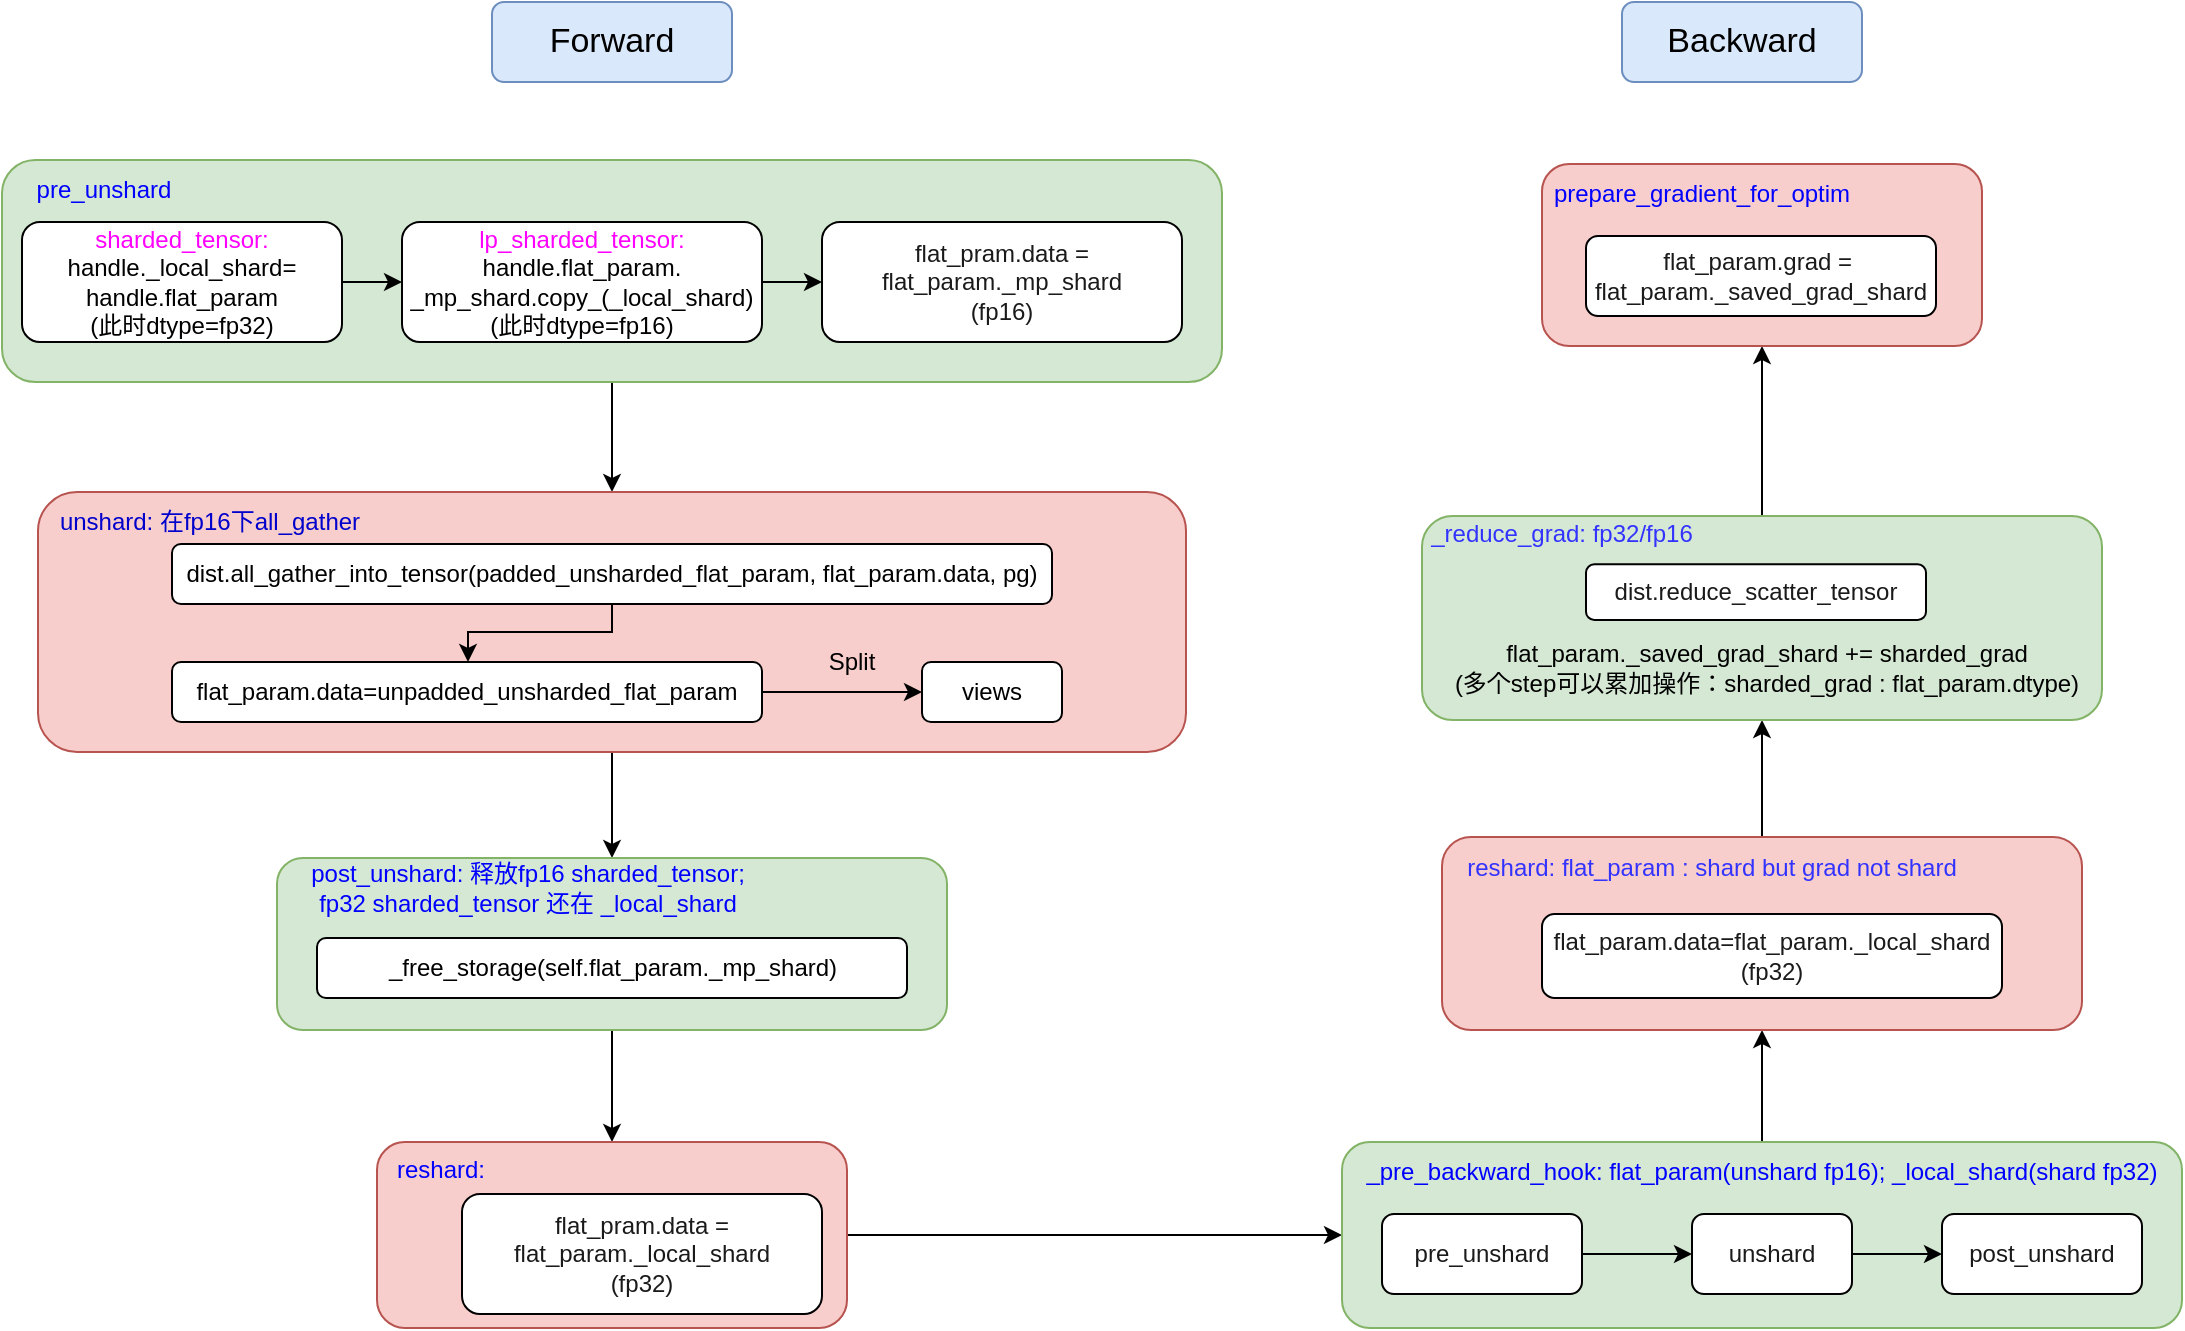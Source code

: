 <mxfile version="24.7.17">
  <diagram id="C5RBs43oDa-KdzZeNtuy" name="Page-1">
    <mxGraphModel dx="1434" dy="836" grid="1" gridSize="10" guides="1" tooltips="1" connect="1" arrows="1" fold="1" page="1" pageScale="1" pageWidth="1169" pageHeight="827" math="0" shadow="0">
      <root>
        <mxCell id="WIyWlLk6GJQsqaUBKTNV-0" />
        <mxCell id="WIyWlLk6GJQsqaUBKTNV-1" parent="WIyWlLk6GJQsqaUBKTNV-0" />
        <mxCell id="WIyWlLk6GJQsqaUBKTNV-3" value="&lt;font style=&quot;font-size: 17px;&quot;&gt;Forward&lt;/font&gt;" style="rounded=1;whiteSpace=wrap;html=1;fontSize=12;glass=0;strokeWidth=1;shadow=0;fillColor=#dae8fc;strokeColor=#6c8ebf;" parent="WIyWlLk6GJQsqaUBKTNV-1" vertex="1">
          <mxGeometry x="295" y="80" width="120" height="40" as="geometry" />
        </mxCell>
        <mxCell id="YMXGo382ZEX8tGyxw3O1-1" value="&lt;font style=&quot;font-size: 17px;&quot;&gt;Backward&lt;/font&gt;" style="rounded=1;whiteSpace=wrap;html=1;fontSize=12;glass=0;strokeWidth=1;shadow=0;fillColor=#dae8fc;strokeColor=#6c8ebf;" vertex="1" parent="WIyWlLk6GJQsqaUBKTNV-1">
          <mxGeometry x="860" y="80" width="120" height="40" as="geometry" />
        </mxCell>
        <mxCell id="YMXGo382ZEX8tGyxw3O1-11" value="" style="edgeStyle=orthogonalEdgeStyle;rounded=0;orthogonalLoop=1;jettySize=auto;html=1;" edge="1" parent="WIyWlLk6GJQsqaUBKTNV-1" source="YMXGo382ZEX8tGyxw3O1-2" target="YMXGo382ZEX8tGyxw3O1-10">
          <mxGeometry relative="1" as="geometry" />
        </mxCell>
        <mxCell id="YMXGo382ZEX8tGyxw3O1-2" value="" style="rounded=1;whiteSpace=wrap;html=1;shadow=0;glass=0;fillColor=#d5e8d4;strokeColor=#82b366;" vertex="1" parent="WIyWlLk6GJQsqaUBKTNV-1">
          <mxGeometry x="50" y="159" width="610" height="111" as="geometry" />
        </mxCell>
        <mxCell id="YMXGo382ZEX8tGyxw3O1-4" value="&lt;font color=&quot;#0000ff&quot;&gt;pre_unshard&lt;/font&gt;" style="text;html=1;align=center;verticalAlign=middle;whiteSpace=wrap;rounded=0;" vertex="1" parent="WIyWlLk6GJQsqaUBKTNV-1">
          <mxGeometry x="56" y="159" width="90" height="30" as="geometry" />
        </mxCell>
        <mxCell id="YMXGo382ZEX8tGyxw3O1-7" value="" style="edgeStyle=orthogonalEdgeStyle;rounded=0;orthogonalLoop=1;jettySize=auto;html=1;" edge="1" parent="WIyWlLk6GJQsqaUBKTNV-1" source="YMXGo382ZEX8tGyxw3O1-5" target="YMXGo382ZEX8tGyxw3O1-6">
          <mxGeometry relative="1" as="geometry" />
        </mxCell>
        <mxCell id="YMXGo382ZEX8tGyxw3O1-5" value="&lt;font color=&quot;#ff00ff&quot;&gt;sharded_tensor:&lt;/font&gt;&lt;div&gt;handle._local_shard=&lt;/div&gt;&lt;div&gt;handle.flat_param&lt;/div&gt;&lt;div&gt;(此时dtype=fp32)&lt;/div&gt;" style="rounded=1;whiteSpace=wrap;html=1;" vertex="1" parent="WIyWlLk6GJQsqaUBKTNV-1">
          <mxGeometry x="60" y="190" width="160" height="60" as="geometry" />
        </mxCell>
        <mxCell id="YMXGo382ZEX8tGyxw3O1-9" value="" style="edgeStyle=orthogonalEdgeStyle;rounded=0;orthogonalLoop=1;jettySize=auto;html=1;" edge="1" parent="WIyWlLk6GJQsqaUBKTNV-1" source="YMXGo382ZEX8tGyxw3O1-6" target="YMXGo382ZEX8tGyxw3O1-8">
          <mxGeometry relative="1" as="geometry" />
        </mxCell>
        <mxCell id="YMXGo382ZEX8tGyxw3O1-6" value="&lt;font color=&quot;#ff00ff&quot;&gt;lp_sharded_tensor:&lt;/font&gt;&lt;div&gt;handle.flat_param.&lt;/div&gt;&lt;div&gt;_mp_shard&lt;span style=&quot;background-color: initial;&quot;&gt;.copy_(_local_shard)&lt;/span&gt;&lt;/div&gt;&lt;div&gt;(此时dtype=fp16)&lt;/div&gt;" style="rounded=1;whiteSpace=wrap;html=1;" vertex="1" parent="WIyWlLk6GJQsqaUBKTNV-1">
          <mxGeometry x="250" y="190" width="180" height="60" as="geometry" />
        </mxCell>
        <mxCell id="YMXGo382ZEX8tGyxw3O1-8" value="&lt;font color=&quot;#1a1a1a&quot;&gt;flat_pram.data = flat_param._mp_shard&lt;/font&gt;&lt;div&gt;&lt;font color=&quot;#1a1a1a&quot;&gt;(fp16)&lt;/font&gt;&lt;/div&gt;" style="rounded=1;whiteSpace=wrap;html=1;" vertex="1" parent="WIyWlLk6GJQsqaUBKTNV-1">
          <mxGeometry x="460" y="190" width="180" height="60" as="geometry" />
        </mxCell>
        <mxCell id="YMXGo382ZEX8tGyxw3O1-20" value="" style="edgeStyle=orthogonalEdgeStyle;rounded=0;orthogonalLoop=1;jettySize=auto;html=1;" edge="1" parent="WIyWlLk6GJQsqaUBKTNV-1" source="YMXGo382ZEX8tGyxw3O1-10" target="YMXGo382ZEX8tGyxw3O1-19">
          <mxGeometry relative="1" as="geometry" />
        </mxCell>
        <mxCell id="YMXGo382ZEX8tGyxw3O1-10" value="" style="whiteSpace=wrap;html=1;fillColor=#f8cecc;rounded=1;shadow=0;glass=0;strokeColor=#b85450;" vertex="1" parent="WIyWlLk6GJQsqaUBKTNV-1">
          <mxGeometry x="68" y="325" width="574" height="130" as="geometry" />
        </mxCell>
        <mxCell id="YMXGo382ZEX8tGyxw3O1-12" value="&lt;font color=&quot;#0000cc&quot;&gt;unshard: 在fp16下all_gather&lt;/font&gt;" style="text;html=1;align=center;verticalAlign=middle;whiteSpace=wrap;rounded=0;" vertex="1" parent="WIyWlLk6GJQsqaUBKTNV-1">
          <mxGeometry x="68" y="325" width="172" height="30" as="geometry" />
        </mxCell>
        <mxCell id="YMXGo382ZEX8tGyxw3O1-16" style="edgeStyle=orthogonalEdgeStyle;rounded=0;orthogonalLoop=1;jettySize=auto;html=1;" edge="1" parent="WIyWlLk6GJQsqaUBKTNV-1" source="YMXGo382ZEX8tGyxw3O1-13" target="YMXGo382ZEX8tGyxw3O1-14">
          <mxGeometry relative="1" as="geometry">
            <Array as="points">
              <mxPoint x="355" y="395" />
              <mxPoint x="283" y="395" />
            </Array>
          </mxGeometry>
        </mxCell>
        <mxCell id="YMXGo382ZEX8tGyxw3O1-13" value="dist.all_gather_into_tensor(padded_unsharded_flat_param, flat_param.data, pg)" style="rounded=1;whiteSpace=wrap;html=1;" vertex="1" parent="WIyWlLk6GJQsqaUBKTNV-1">
          <mxGeometry x="135" y="351" width="440" height="30" as="geometry" />
        </mxCell>
        <mxCell id="YMXGo382ZEX8tGyxw3O1-18" value="" style="edgeStyle=orthogonalEdgeStyle;rounded=0;orthogonalLoop=1;jettySize=auto;html=1;" edge="1" parent="WIyWlLk6GJQsqaUBKTNV-1" source="YMXGo382ZEX8tGyxw3O1-14" target="YMXGo382ZEX8tGyxw3O1-17">
          <mxGeometry relative="1" as="geometry" />
        </mxCell>
        <mxCell id="YMXGo382ZEX8tGyxw3O1-14" value="flat_param.data=unpadded_unsharded_flat_param" style="rounded=1;whiteSpace=wrap;html=1;" vertex="1" parent="WIyWlLk6GJQsqaUBKTNV-1">
          <mxGeometry x="135" y="410" width="295" height="30" as="geometry" />
        </mxCell>
        <mxCell id="YMXGo382ZEX8tGyxw3O1-17" value="views" style="rounded=1;whiteSpace=wrap;html=1;" vertex="1" parent="WIyWlLk6GJQsqaUBKTNV-1">
          <mxGeometry x="510" y="410" width="70" height="30" as="geometry" />
        </mxCell>
        <mxCell id="YMXGo382ZEX8tGyxw3O1-25" value="" style="edgeStyle=orthogonalEdgeStyle;rounded=0;orthogonalLoop=1;jettySize=auto;html=1;" edge="1" parent="WIyWlLk6GJQsqaUBKTNV-1" source="YMXGo382ZEX8tGyxw3O1-19" target="YMXGo382ZEX8tGyxw3O1-24">
          <mxGeometry relative="1" as="geometry" />
        </mxCell>
        <mxCell id="YMXGo382ZEX8tGyxw3O1-19" value="" style="whiteSpace=wrap;html=1;fillColor=#d5e8d4;rounded=1;shadow=0;glass=0;strokeColor=#82b366;" vertex="1" parent="WIyWlLk6GJQsqaUBKTNV-1">
          <mxGeometry x="187.5" y="508" width="335" height="86" as="geometry" />
        </mxCell>
        <mxCell id="YMXGo382ZEX8tGyxw3O1-21" value="Split" style="text;html=1;align=center;verticalAlign=middle;whiteSpace=wrap;rounded=0;" vertex="1" parent="WIyWlLk6GJQsqaUBKTNV-1">
          <mxGeometry x="450" y="395" width="50" height="30" as="geometry" />
        </mxCell>
        <mxCell id="YMXGo382ZEX8tGyxw3O1-22" value="&lt;font color=&quot;#0000ff&quot;&gt;post_unshard: 释放fp16 sharded_tensor;&lt;/font&gt;&lt;div&gt;&lt;font color=&quot;#0000ff&quot;&gt;fp32 sharded_tensor 还在 _local_shard&lt;/font&gt;&lt;/div&gt;" style="text;html=1;align=center;verticalAlign=middle;whiteSpace=wrap;rounded=0;" vertex="1" parent="WIyWlLk6GJQsqaUBKTNV-1">
          <mxGeometry x="187.5" y="508" width="250" height="30" as="geometry" />
        </mxCell>
        <mxCell id="YMXGo382ZEX8tGyxw3O1-23" value="_free_storage(self.flat_param._mp_shard)" style="rounded=1;whiteSpace=wrap;html=1;" vertex="1" parent="WIyWlLk6GJQsqaUBKTNV-1">
          <mxGeometry x="207.5" y="548" width="295" height="30" as="geometry" />
        </mxCell>
        <mxCell id="YMXGo382ZEX8tGyxw3O1-29" value="" style="edgeStyle=orthogonalEdgeStyle;rounded=0;orthogonalLoop=1;jettySize=auto;html=1;" edge="1" parent="WIyWlLk6GJQsqaUBKTNV-1" source="YMXGo382ZEX8tGyxw3O1-24" target="YMXGo382ZEX8tGyxw3O1-28">
          <mxGeometry relative="1" as="geometry" />
        </mxCell>
        <mxCell id="YMXGo382ZEX8tGyxw3O1-24" value="" style="whiteSpace=wrap;html=1;fillColor=#f8cecc;strokeColor=#b85450;rounded=1;shadow=0;glass=0;" vertex="1" parent="WIyWlLk6GJQsqaUBKTNV-1">
          <mxGeometry x="237.5" y="650" width="235" height="93" as="geometry" />
        </mxCell>
        <mxCell id="YMXGo382ZEX8tGyxw3O1-26" value="&lt;font color=&quot;#0000ff&quot;&gt;reshard:&lt;/font&gt;" style="text;html=1;align=center;verticalAlign=middle;whiteSpace=wrap;rounded=0;" vertex="1" parent="WIyWlLk6GJQsqaUBKTNV-1">
          <mxGeometry x="237.5" y="649" width="62.5" height="30" as="geometry" />
        </mxCell>
        <mxCell id="YMXGo382ZEX8tGyxw3O1-27" value="&lt;font color=&quot;#1a1a1a&quot;&gt;flat_pram.data = flat_param._local_shard&lt;/font&gt;&lt;div&gt;&lt;font color=&quot;#1a1a1a&quot;&gt;(fp32)&lt;/font&gt;&lt;/div&gt;" style="rounded=1;whiteSpace=wrap;html=1;" vertex="1" parent="WIyWlLk6GJQsqaUBKTNV-1">
          <mxGeometry x="280" y="676" width="180" height="60" as="geometry" />
        </mxCell>
        <mxCell id="YMXGo382ZEX8tGyxw3O1-41" value="" style="edgeStyle=orthogonalEdgeStyle;rounded=0;orthogonalLoop=1;jettySize=auto;html=1;" edge="1" parent="WIyWlLk6GJQsqaUBKTNV-1" source="YMXGo382ZEX8tGyxw3O1-28" target="YMXGo382ZEX8tGyxw3O1-40">
          <mxGeometry relative="1" as="geometry" />
        </mxCell>
        <mxCell id="YMXGo382ZEX8tGyxw3O1-28" value="" style="whiteSpace=wrap;html=1;fillColor=#d5e8d4;strokeColor=#82b366;rounded=1;shadow=0;glass=0;" vertex="1" parent="WIyWlLk6GJQsqaUBKTNV-1">
          <mxGeometry x="720" y="650" width="420" height="93" as="geometry" />
        </mxCell>
        <mxCell id="YMXGo382ZEX8tGyxw3O1-30" value="&lt;font color=&quot;#0000ff&quot;&gt;_pre_backward_hook: flat_param(unshard fp16); _local_shard(shard fp32)&lt;/font&gt;" style="text;html=1;align=center;verticalAlign=middle;whiteSpace=wrap;rounded=0;" vertex="1" parent="WIyWlLk6GJQsqaUBKTNV-1">
          <mxGeometry x="720" y="650" width="420" height="30" as="geometry" />
        </mxCell>
        <mxCell id="YMXGo382ZEX8tGyxw3O1-38" style="edgeStyle=orthogonalEdgeStyle;rounded=0;orthogonalLoop=1;jettySize=auto;html=1;exitX=1;exitY=0.5;exitDx=0;exitDy=0;entryX=0;entryY=0.5;entryDx=0;entryDy=0;" edge="1" parent="WIyWlLk6GJQsqaUBKTNV-1" source="YMXGo382ZEX8tGyxw3O1-31" target="YMXGo382ZEX8tGyxw3O1-34">
          <mxGeometry relative="1" as="geometry" />
        </mxCell>
        <mxCell id="YMXGo382ZEX8tGyxw3O1-31" value="&lt;font color=&quot;#1a1a1a&quot;&gt;pre_unshard&lt;/font&gt;" style="rounded=1;whiteSpace=wrap;html=1;" vertex="1" parent="WIyWlLk6GJQsqaUBKTNV-1">
          <mxGeometry x="740" y="686" width="100" height="40" as="geometry" />
        </mxCell>
        <mxCell id="YMXGo382ZEX8tGyxw3O1-39" style="edgeStyle=orthogonalEdgeStyle;rounded=0;orthogonalLoop=1;jettySize=auto;html=1;exitX=1;exitY=0.5;exitDx=0;exitDy=0;" edge="1" parent="WIyWlLk6GJQsqaUBKTNV-1" source="YMXGo382ZEX8tGyxw3O1-34" target="YMXGo382ZEX8tGyxw3O1-35">
          <mxGeometry relative="1" as="geometry" />
        </mxCell>
        <mxCell id="YMXGo382ZEX8tGyxw3O1-34" value="&lt;font color=&quot;#1a1a1a&quot;&gt;unshard&lt;/font&gt;" style="rounded=1;whiteSpace=wrap;html=1;" vertex="1" parent="WIyWlLk6GJQsqaUBKTNV-1">
          <mxGeometry x="895" y="686" width="80" height="40" as="geometry" />
        </mxCell>
        <mxCell id="YMXGo382ZEX8tGyxw3O1-35" value="&lt;font color=&quot;#1a1a1a&quot;&gt;post_unshard&lt;/font&gt;" style="rounded=1;whiteSpace=wrap;html=1;" vertex="1" parent="WIyWlLk6GJQsqaUBKTNV-1">
          <mxGeometry x="1020" y="686" width="100" height="40" as="geometry" />
        </mxCell>
        <mxCell id="YMXGo382ZEX8tGyxw3O1-45" value="" style="edgeStyle=orthogonalEdgeStyle;rounded=0;orthogonalLoop=1;jettySize=auto;html=1;" edge="1" parent="WIyWlLk6GJQsqaUBKTNV-1" source="YMXGo382ZEX8tGyxw3O1-40" target="YMXGo382ZEX8tGyxw3O1-44">
          <mxGeometry relative="1" as="geometry" />
        </mxCell>
        <mxCell id="YMXGo382ZEX8tGyxw3O1-40" value="" style="whiteSpace=wrap;html=1;fillColor=#f8cecc;strokeColor=#b85450;rounded=1;shadow=0;glass=0;" vertex="1" parent="WIyWlLk6GJQsqaUBKTNV-1">
          <mxGeometry x="770" y="497.5" width="320" height="96.5" as="geometry" />
        </mxCell>
        <mxCell id="YMXGo382ZEX8tGyxw3O1-42" value="&lt;font color=&quot;#3333ff&quot;&gt;reshard: flat_param : shard but grad not shard&lt;/font&gt;" style="text;html=1;align=center;verticalAlign=middle;whiteSpace=wrap;rounded=0;" vertex="1" parent="WIyWlLk6GJQsqaUBKTNV-1">
          <mxGeometry x="770" y="497.5" width="270" height="30" as="geometry" />
        </mxCell>
        <mxCell id="YMXGo382ZEX8tGyxw3O1-43" value="&lt;font color=&quot;#1a1a1a&quot;&gt;flat_param.data=flat_param._local_shard&lt;/font&gt;&lt;div&gt;&lt;font color=&quot;#1a1a1a&quot;&gt;(fp32)&lt;/font&gt;&lt;/div&gt;" style="rounded=1;whiteSpace=wrap;html=1;" vertex="1" parent="WIyWlLk6GJQsqaUBKTNV-1">
          <mxGeometry x="820" y="536" width="230" height="42" as="geometry" />
        </mxCell>
        <mxCell id="YMXGo382ZEX8tGyxw3O1-50" value="" style="edgeStyle=orthogonalEdgeStyle;rounded=0;orthogonalLoop=1;jettySize=auto;html=1;" edge="1" parent="WIyWlLk6GJQsqaUBKTNV-1" source="YMXGo382ZEX8tGyxw3O1-44" target="YMXGo382ZEX8tGyxw3O1-49">
          <mxGeometry relative="1" as="geometry" />
        </mxCell>
        <mxCell id="YMXGo382ZEX8tGyxw3O1-44" value="" style="whiteSpace=wrap;html=1;fillColor=#d5e8d4;strokeColor=#82b366;rounded=1;shadow=0;glass=0;" vertex="1" parent="WIyWlLk6GJQsqaUBKTNV-1">
          <mxGeometry x="760" y="337" width="340" height="102" as="geometry" />
        </mxCell>
        <mxCell id="YMXGo382ZEX8tGyxw3O1-46" value="&lt;font color=&quot;#3333ff&quot;&gt;_reduce_grad: fp32/fp16&lt;/font&gt;" style="text;html=1;align=center;verticalAlign=middle;whiteSpace=wrap;rounded=0;" vertex="1" parent="WIyWlLk6GJQsqaUBKTNV-1">
          <mxGeometry x="760" y="331.13" width="140" height="30" as="geometry" />
        </mxCell>
        <mxCell id="YMXGo382ZEX8tGyxw3O1-47" value="&lt;font color=&quot;#1a1a1a&quot;&gt;dist.reduce_scatter_tensor&lt;/font&gt;" style="rounded=1;whiteSpace=wrap;html=1;" vertex="1" parent="WIyWlLk6GJQsqaUBKTNV-1">
          <mxGeometry x="842" y="361.13" width="170" height="27.87" as="geometry" />
        </mxCell>
        <mxCell id="YMXGo382ZEX8tGyxw3O1-48" value="flat_param._saved_grad_shard += sharded_grad&lt;div&gt;(多个step可以累加操作：sharded_grad : flat_param.dtype)&lt;/div&gt;" style="text;html=1;align=center;verticalAlign=middle;whiteSpace=wrap;rounded=0;" vertex="1" parent="WIyWlLk6GJQsqaUBKTNV-1">
          <mxGeometry x="775" y="398" width="315" height="30" as="geometry" />
        </mxCell>
        <mxCell id="YMXGo382ZEX8tGyxw3O1-49" value="" style="whiteSpace=wrap;html=1;fillColor=#f8cecc;strokeColor=#b85450;rounded=1;shadow=0;glass=0;" vertex="1" parent="WIyWlLk6GJQsqaUBKTNV-1">
          <mxGeometry x="820" y="161" width="220" height="91" as="geometry" />
        </mxCell>
        <mxCell id="YMXGo382ZEX8tGyxw3O1-51" value="&lt;font color=&quot;#0000ff&quot;&gt;prepare_gradient_for_optim&lt;/font&gt;" style="text;html=1;align=center;verticalAlign=middle;whiteSpace=wrap;rounded=0;" vertex="1" parent="WIyWlLk6GJQsqaUBKTNV-1">
          <mxGeometry x="820" y="161" width="160" height="30" as="geometry" />
        </mxCell>
        <mxCell id="YMXGo382ZEX8tGyxw3O1-52" value="&lt;font color=&quot;#1a1a1a&quot;&gt;flat_param.grad =&amp;nbsp;&lt;/font&gt;&lt;div&gt;&lt;font color=&quot;#1a1a1a&quot;&gt;flat_param._saved_grad_shard&lt;/font&gt;&lt;/div&gt;" style="rounded=1;whiteSpace=wrap;html=1;" vertex="1" parent="WIyWlLk6GJQsqaUBKTNV-1">
          <mxGeometry x="842" y="197" width="175" height="40" as="geometry" />
        </mxCell>
      </root>
    </mxGraphModel>
  </diagram>
</mxfile>
